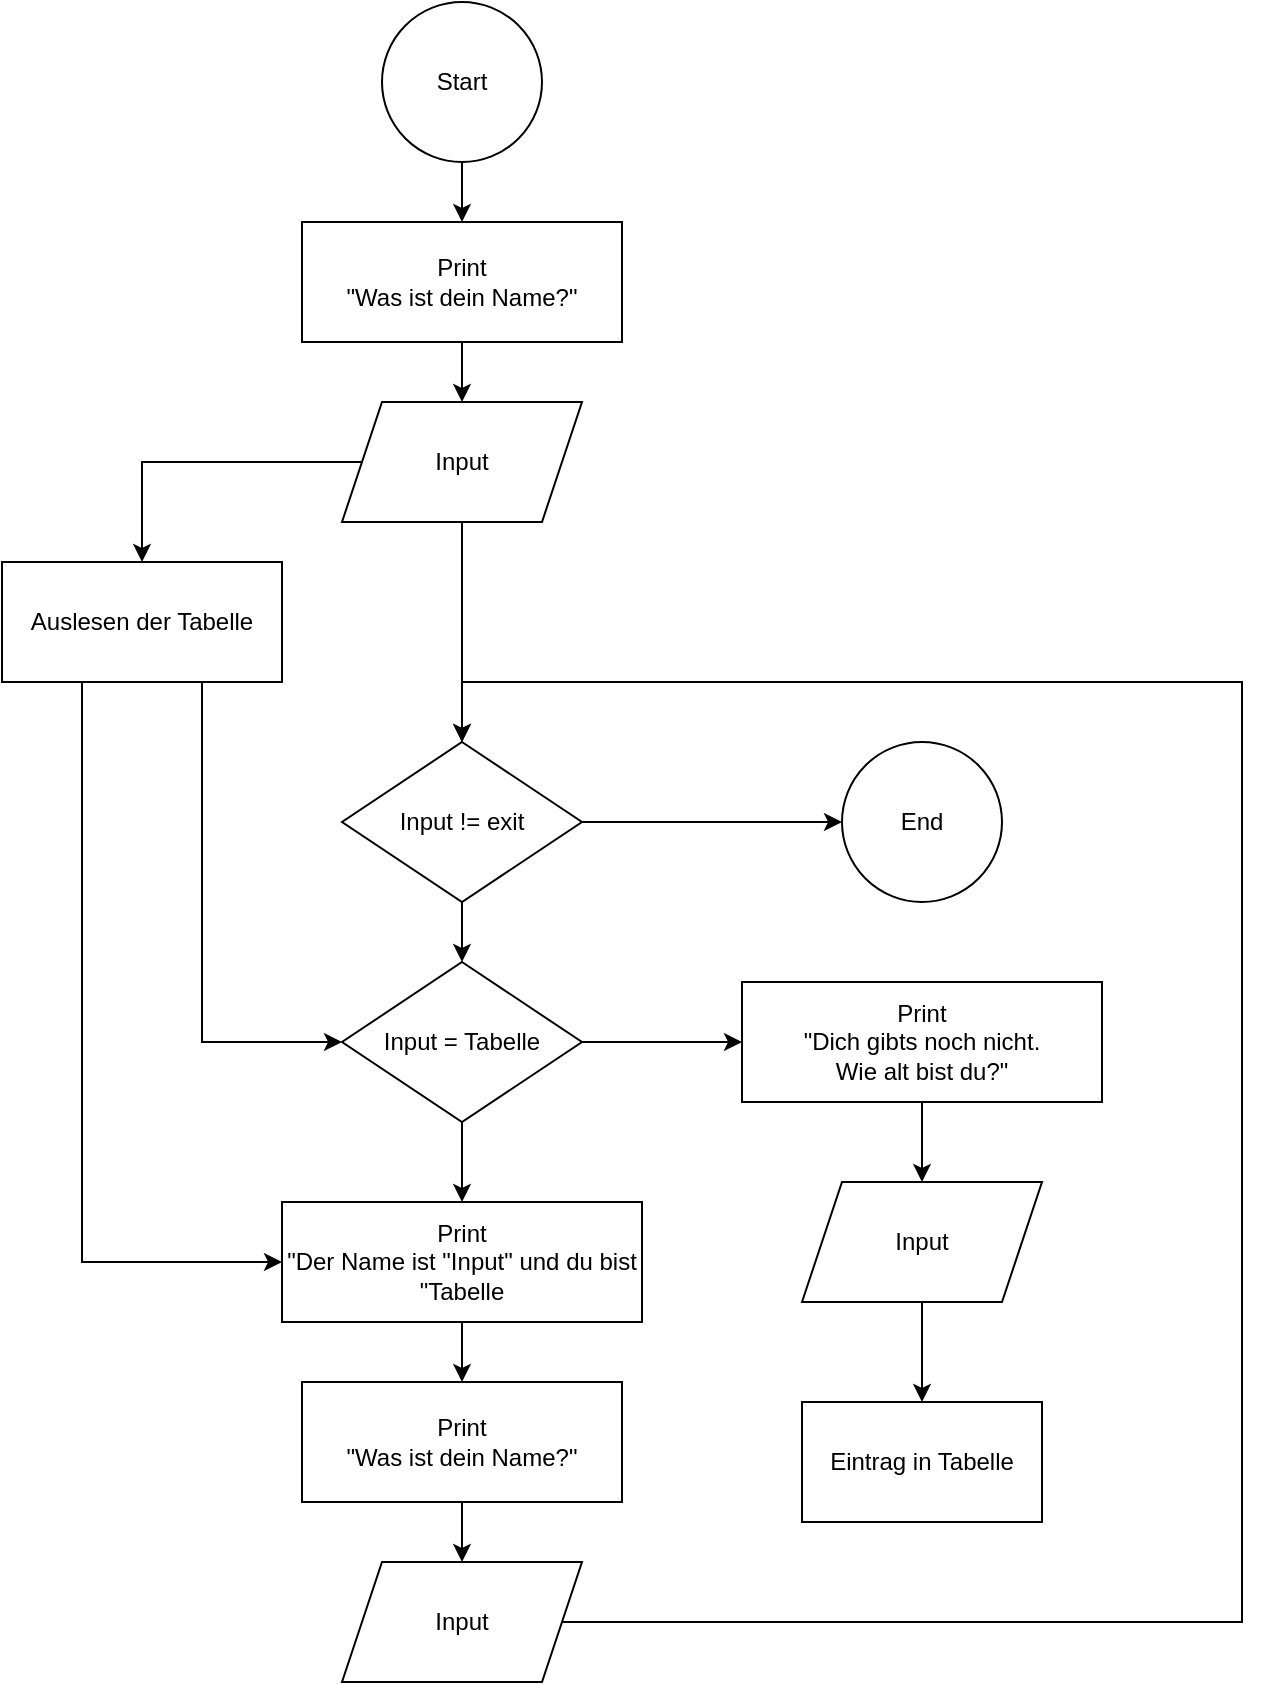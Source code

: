 <mxfile version="28.1.2">
  <diagram name="Seite-1" id="o9HsZmcD0HkmiZP0IZTk">
    <mxGraphModel dx="1501" dy="894" grid="1" gridSize="10" guides="1" tooltips="1" connect="1" arrows="1" fold="1" page="1" pageScale="1" pageWidth="827" pageHeight="1169" math="0" shadow="0">
      <root>
        <mxCell id="0" />
        <mxCell id="1" parent="0" />
        <mxCell id="oKAYilquSCnaQoImeTWi-3" value="" style="edgeStyle=orthogonalEdgeStyle;rounded=0;orthogonalLoop=1;jettySize=auto;html=1;" edge="1" parent="1" source="oKAYilquSCnaQoImeTWi-1" target="oKAYilquSCnaQoImeTWi-2">
          <mxGeometry relative="1" as="geometry" />
        </mxCell>
        <mxCell id="oKAYilquSCnaQoImeTWi-1" value="Start" style="ellipse;whiteSpace=wrap;html=1;aspect=fixed;" vertex="1" parent="1">
          <mxGeometry x="320" y="40" width="80" height="80" as="geometry" />
        </mxCell>
        <mxCell id="oKAYilquSCnaQoImeTWi-9" value="" style="edgeStyle=orthogonalEdgeStyle;rounded=0;orthogonalLoop=1;jettySize=auto;html=1;" edge="1" parent="1" source="oKAYilquSCnaQoImeTWi-2" target="oKAYilquSCnaQoImeTWi-8">
          <mxGeometry relative="1" as="geometry" />
        </mxCell>
        <mxCell id="oKAYilquSCnaQoImeTWi-2" value="&lt;div&gt;Print&lt;/div&gt;&lt;div&gt;&quot;Was ist dein Name?&quot;&lt;/div&gt;" style="whiteSpace=wrap;html=1;" vertex="1" parent="1">
          <mxGeometry x="280" y="150" width="160" height="60" as="geometry" />
        </mxCell>
        <mxCell id="oKAYilquSCnaQoImeTWi-12" value="" style="edgeStyle=orthogonalEdgeStyle;rounded=0;orthogonalLoop=1;jettySize=auto;html=1;" edge="1" parent="1" source="oKAYilquSCnaQoImeTWi-8" target="oKAYilquSCnaQoImeTWi-11">
          <mxGeometry relative="1" as="geometry" />
        </mxCell>
        <mxCell id="oKAYilquSCnaQoImeTWi-43" style="edgeStyle=orthogonalEdgeStyle;rounded=0;orthogonalLoop=1;jettySize=auto;html=1;exitX=0.5;exitY=1;exitDx=0;exitDy=0;entryX=0.5;entryY=0;entryDx=0;entryDy=0;" edge="1" parent="1" source="oKAYilquSCnaQoImeTWi-8" target="oKAYilquSCnaQoImeTWi-15">
          <mxGeometry relative="1" as="geometry" />
        </mxCell>
        <mxCell id="oKAYilquSCnaQoImeTWi-8" value="Input" style="shape=parallelogram;perimeter=parallelogramPerimeter;whiteSpace=wrap;html=1;fixedSize=1;" vertex="1" parent="1">
          <mxGeometry x="300" y="240" width="120" height="60" as="geometry" />
        </mxCell>
        <mxCell id="oKAYilquSCnaQoImeTWi-21" style="edgeStyle=orthogonalEdgeStyle;rounded=0;orthogonalLoop=1;jettySize=auto;html=1;exitX=0.5;exitY=1;exitDx=0;exitDy=0;entryX=0;entryY=0.5;entryDx=0;entryDy=0;" edge="1" parent="1" source="oKAYilquSCnaQoImeTWi-11" target="oKAYilquSCnaQoImeTWi-17">
          <mxGeometry relative="1" as="geometry">
            <Array as="points">
              <mxPoint x="230" y="380" />
              <mxPoint x="230" y="560" />
            </Array>
          </mxGeometry>
        </mxCell>
        <mxCell id="oKAYilquSCnaQoImeTWi-25" style="edgeStyle=orthogonalEdgeStyle;rounded=0;orthogonalLoop=1;jettySize=auto;html=1;exitX=0.25;exitY=1;exitDx=0;exitDy=0;entryX=0;entryY=0.5;entryDx=0;entryDy=0;" edge="1" parent="1" source="oKAYilquSCnaQoImeTWi-11" target="oKAYilquSCnaQoImeTWi-22">
          <mxGeometry relative="1" as="geometry">
            <Array as="points">
              <mxPoint x="170" y="380" />
              <mxPoint x="170" y="670" />
            </Array>
          </mxGeometry>
        </mxCell>
        <mxCell id="oKAYilquSCnaQoImeTWi-11" value="Auslesen der Tabelle" style="whiteSpace=wrap;html=1;" vertex="1" parent="1">
          <mxGeometry x="130" y="320" width="140" height="60" as="geometry" />
        </mxCell>
        <mxCell id="oKAYilquSCnaQoImeTWi-18" value="" style="edgeStyle=orthogonalEdgeStyle;rounded=0;orthogonalLoop=1;jettySize=auto;html=1;" edge="1" parent="1" source="oKAYilquSCnaQoImeTWi-15" target="oKAYilquSCnaQoImeTWi-17">
          <mxGeometry relative="1" as="geometry" />
        </mxCell>
        <mxCell id="oKAYilquSCnaQoImeTWi-32" value="" style="edgeStyle=orthogonalEdgeStyle;rounded=0;orthogonalLoop=1;jettySize=auto;html=1;" edge="1" parent="1" source="oKAYilquSCnaQoImeTWi-15" target="oKAYilquSCnaQoImeTWi-19">
          <mxGeometry relative="1" as="geometry" />
        </mxCell>
        <mxCell id="oKAYilquSCnaQoImeTWi-15" value="Input != exit" style="rhombus;whiteSpace=wrap;html=1;" vertex="1" parent="1">
          <mxGeometry x="300" y="410" width="120" height="80" as="geometry" />
        </mxCell>
        <mxCell id="oKAYilquSCnaQoImeTWi-23" value="" style="edgeStyle=orthogonalEdgeStyle;rounded=0;orthogonalLoop=1;jettySize=auto;html=1;" edge="1" parent="1" source="oKAYilquSCnaQoImeTWi-17" target="oKAYilquSCnaQoImeTWi-22">
          <mxGeometry relative="1" as="geometry" />
        </mxCell>
        <mxCell id="oKAYilquSCnaQoImeTWi-46" value="" style="edgeStyle=orthogonalEdgeStyle;rounded=0;orthogonalLoop=1;jettySize=auto;html=1;" edge="1" parent="1" source="oKAYilquSCnaQoImeTWi-17" target="oKAYilquSCnaQoImeTWi-45">
          <mxGeometry relative="1" as="geometry" />
        </mxCell>
        <mxCell id="oKAYilquSCnaQoImeTWi-17" value="Input = Tabelle" style="rhombus;whiteSpace=wrap;html=1;" vertex="1" parent="1">
          <mxGeometry x="300" y="520" width="120" height="80" as="geometry" />
        </mxCell>
        <mxCell id="oKAYilquSCnaQoImeTWi-19" value="End" style="ellipse;whiteSpace=wrap;html=1;aspect=fixed;" vertex="1" parent="1">
          <mxGeometry x="550" y="410" width="80" height="80" as="geometry" />
        </mxCell>
        <mxCell id="oKAYilquSCnaQoImeTWi-30" value="" style="edgeStyle=orthogonalEdgeStyle;rounded=0;orthogonalLoop=1;jettySize=auto;html=1;" edge="1" parent="1" source="oKAYilquSCnaQoImeTWi-22" target="oKAYilquSCnaQoImeTWi-27">
          <mxGeometry relative="1" as="geometry" />
        </mxCell>
        <mxCell id="oKAYilquSCnaQoImeTWi-22" value="&lt;div&gt;Print&lt;/div&gt;&quot;Der Name ist &quot;Input&quot; und du bist &quot;Tabelle" style="whiteSpace=wrap;html=1;" vertex="1" parent="1">
          <mxGeometry x="270" y="640" width="180" height="60" as="geometry" />
        </mxCell>
        <mxCell id="oKAYilquSCnaQoImeTWi-26" value="" style="edgeStyle=orthogonalEdgeStyle;rounded=0;orthogonalLoop=1;jettySize=auto;html=1;" edge="1" parent="1" source="oKAYilquSCnaQoImeTWi-27" target="oKAYilquSCnaQoImeTWi-28">
          <mxGeometry relative="1" as="geometry" />
        </mxCell>
        <mxCell id="oKAYilquSCnaQoImeTWi-27" value="&lt;div&gt;Print&lt;/div&gt;&lt;div&gt;&quot;Was ist dein Name?&quot;&lt;/div&gt;" style="whiteSpace=wrap;html=1;" vertex="1" parent="1">
          <mxGeometry x="280" y="730" width="160" height="60" as="geometry" />
        </mxCell>
        <mxCell id="oKAYilquSCnaQoImeTWi-42" style="edgeStyle=orthogonalEdgeStyle;rounded=0;orthogonalLoop=1;jettySize=auto;html=1;entryX=0.5;entryY=0;entryDx=0;entryDy=0;" edge="1" parent="1" source="oKAYilquSCnaQoImeTWi-28" target="oKAYilquSCnaQoImeTWi-15">
          <mxGeometry relative="1" as="geometry">
            <Array as="points">
              <mxPoint x="750" y="850" />
              <mxPoint x="750" y="380" />
              <mxPoint x="360" y="380" />
            </Array>
          </mxGeometry>
        </mxCell>
        <mxCell id="oKAYilquSCnaQoImeTWi-28" value="Input" style="shape=parallelogram;perimeter=parallelogramPerimeter;whiteSpace=wrap;html=1;fixedSize=1;" vertex="1" parent="1">
          <mxGeometry x="300" y="820" width="120" height="60" as="geometry" />
        </mxCell>
        <mxCell id="oKAYilquSCnaQoImeTWi-49" value="" style="edgeStyle=orthogonalEdgeStyle;rounded=0;orthogonalLoop=1;jettySize=auto;html=1;" edge="1" parent="1" source="oKAYilquSCnaQoImeTWi-45" target="oKAYilquSCnaQoImeTWi-48">
          <mxGeometry relative="1" as="geometry" />
        </mxCell>
        <mxCell id="oKAYilquSCnaQoImeTWi-45" value="Print&lt;div&gt;&quot;Dich gibts noch nicht.&lt;/div&gt;&lt;div&gt;Wie alt bist du?&quot;&lt;/div&gt;" style="whiteSpace=wrap;html=1;" vertex="1" parent="1">
          <mxGeometry x="500" y="530" width="180" height="60" as="geometry" />
        </mxCell>
        <mxCell id="oKAYilquSCnaQoImeTWi-51" value="" style="edgeStyle=orthogonalEdgeStyle;rounded=0;orthogonalLoop=1;jettySize=auto;html=1;" edge="1" parent="1" source="oKAYilquSCnaQoImeTWi-48" target="oKAYilquSCnaQoImeTWi-50">
          <mxGeometry relative="1" as="geometry" />
        </mxCell>
        <mxCell id="oKAYilquSCnaQoImeTWi-48" value="Input" style="shape=parallelogram;perimeter=parallelogramPerimeter;whiteSpace=wrap;html=1;fixedSize=1;" vertex="1" parent="1">
          <mxGeometry x="530" y="630" width="120" height="60" as="geometry" />
        </mxCell>
        <mxCell id="oKAYilquSCnaQoImeTWi-50" value="Eintrag in Tabelle" style="whiteSpace=wrap;html=1;" vertex="1" parent="1">
          <mxGeometry x="530" y="740" width="120" height="60" as="geometry" />
        </mxCell>
      </root>
    </mxGraphModel>
  </diagram>
</mxfile>
